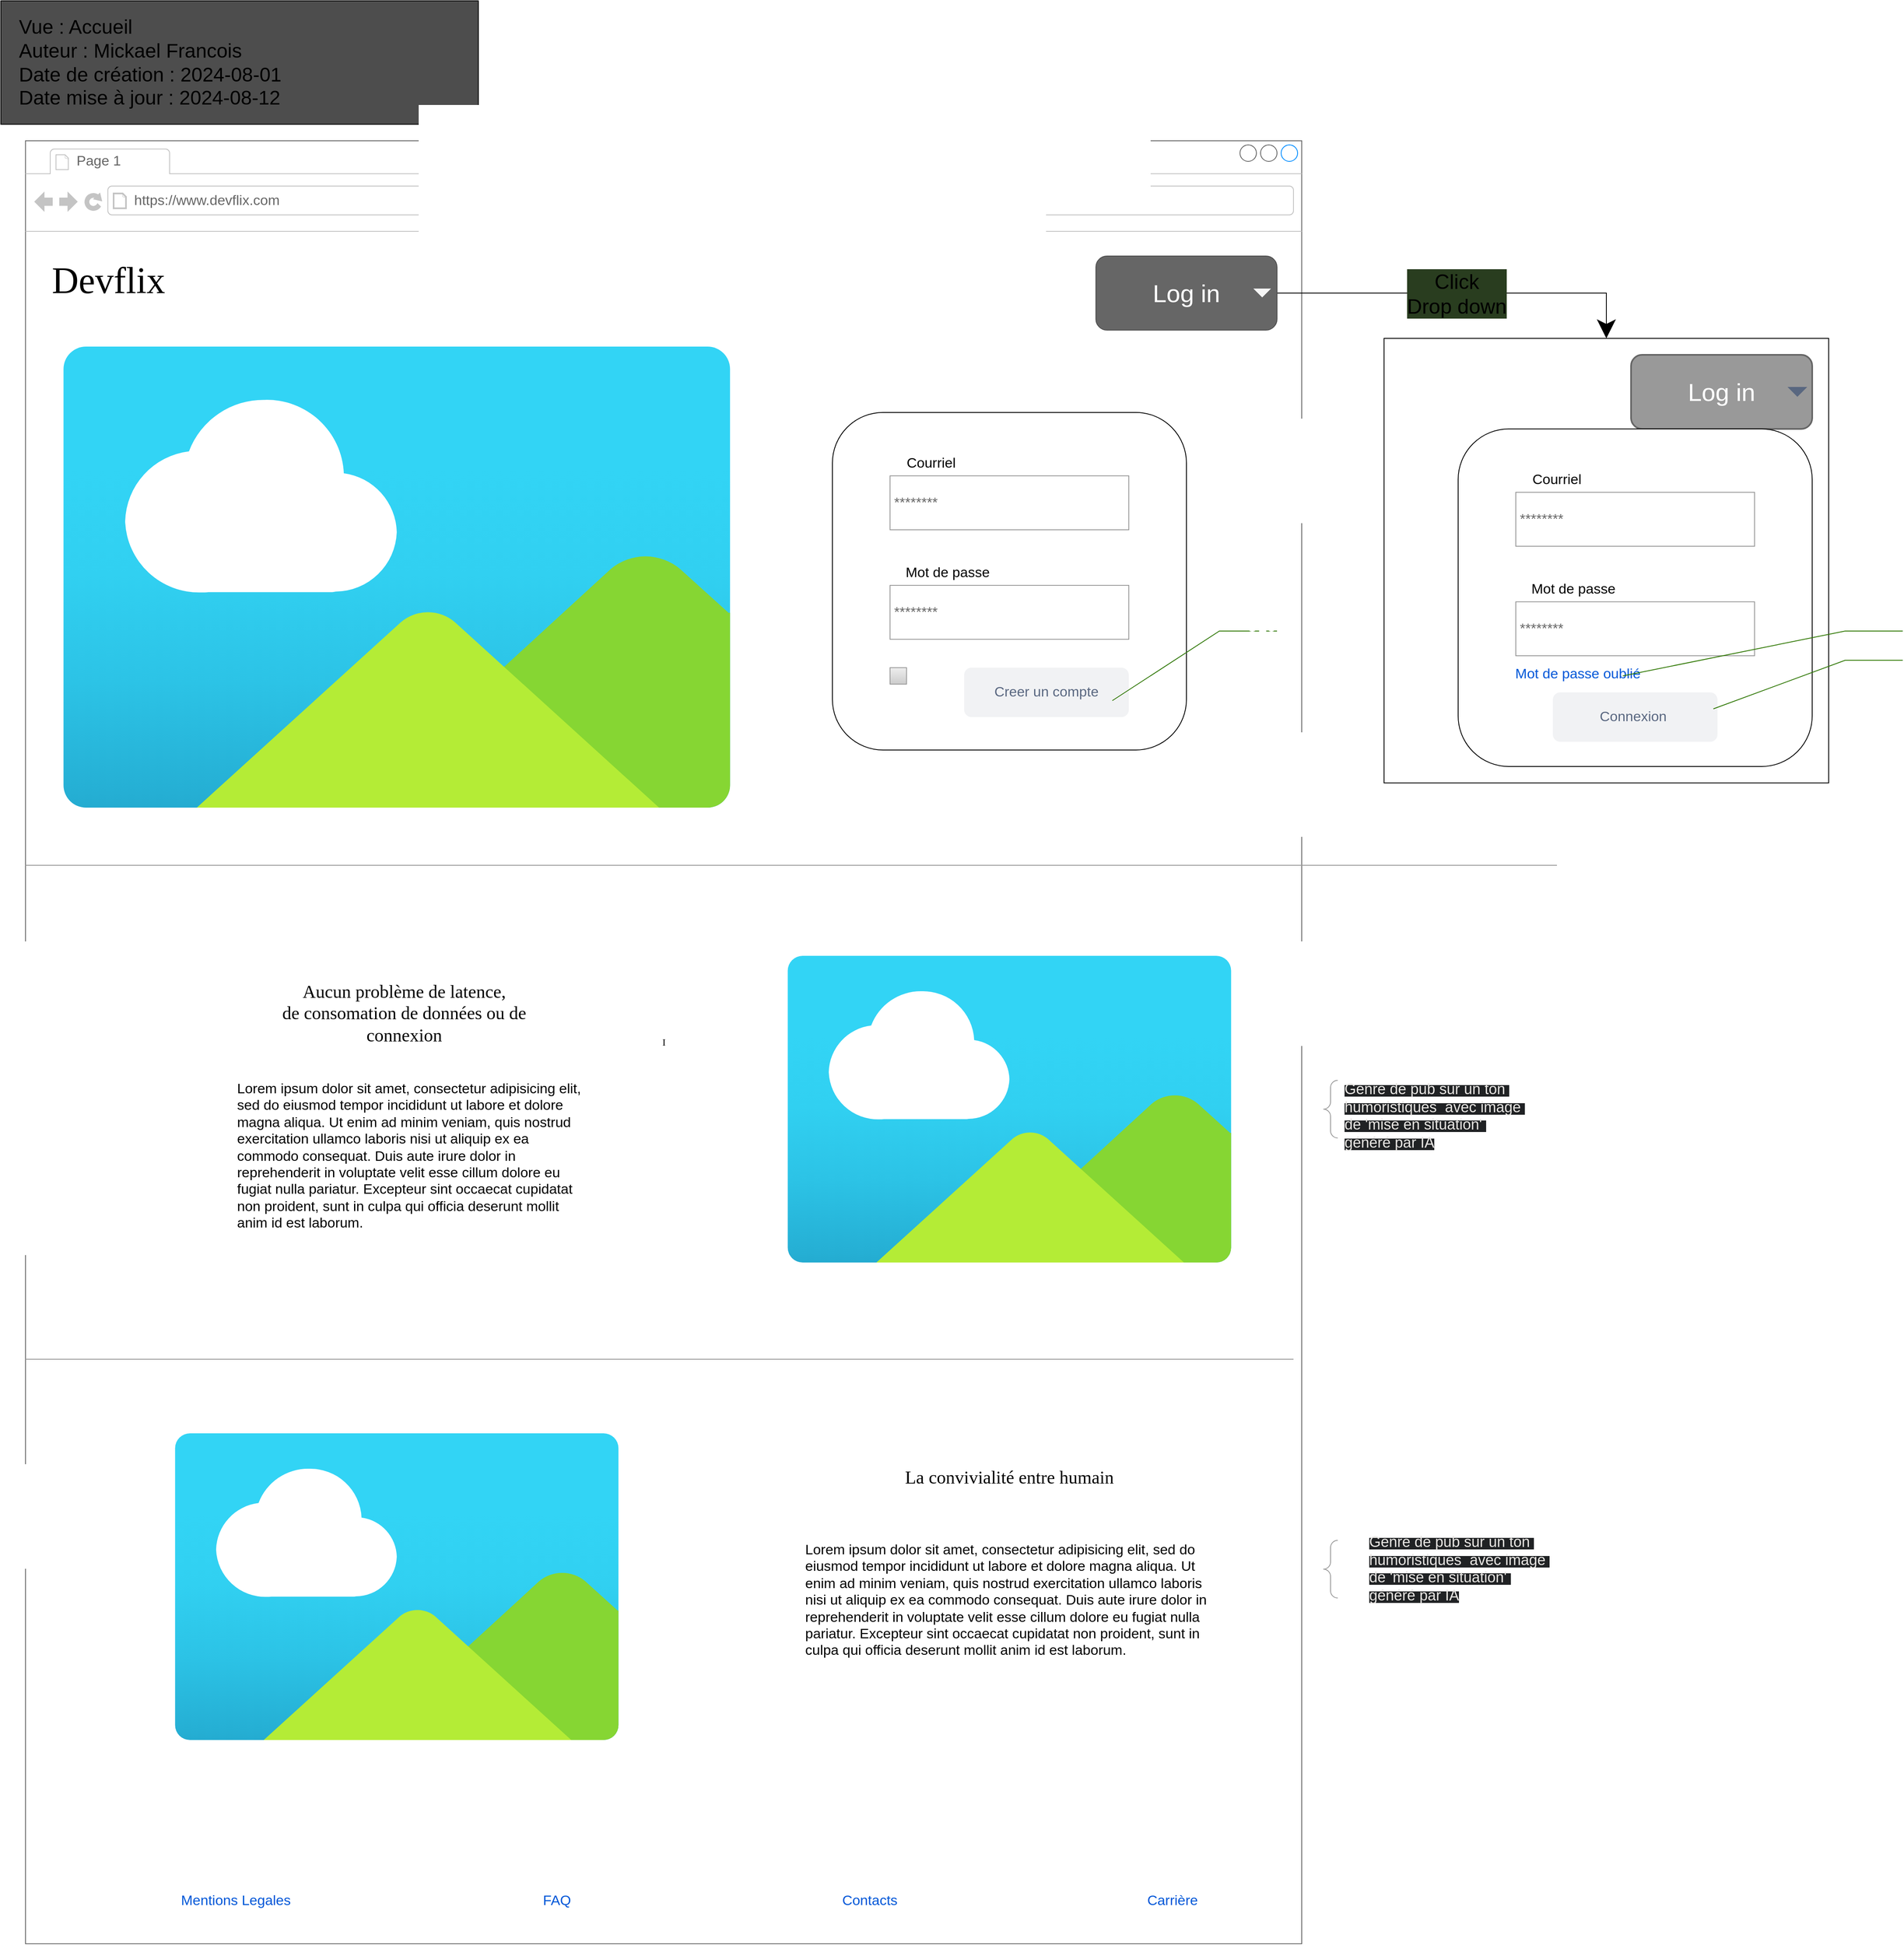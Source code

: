 <mxfile version="24.7.5">
  <diagram name="Page-1" id="2cc2dc42-3aac-f2a9-1cec-7a8b7cbee084">
    <mxGraphModel dx="3585" dy="2990" grid="1" gridSize="10" guides="1" tooltips="1" connect="1" arrows="1" fold="1" page="1" pageScale="1" pageWidth="1600" pageHeight="900" background="none" math="0" shadow="0">
      <root>
        <mxCell id="0" />
        <mxCell id="1" parent="0" />
        <mxCell id="7026571954dc6520-1" value="I" style="strokeWidth=1;shadow=0;dashed=0;align=center;html=1;shape=mxgraph.mockup.containers.browserWindow;rSize=0;strokeColor=#666666;mainText=,;recursiveResize=0;rounded=0;labelBackgroundColor=none;fontFamily=Verdana;fontSize=12;movable=1;resizable=1;rotatable=1;deletable=1;editable=1;locked=0;connectable=1;container=0;" parent="1" vertex="1">
          <mxGeometry x="30" y="20" width="1550" height="2190" as="geometry" />
        </mxCell>
        <mxCell id="7026571954dc6520-2" value="Page 1" style="strokeWidth=1;shadow=0;dashed=0;align=center;html=1;shape=mxgraph.mockup.containers.anchor;fontSize=17;fontColor=#666666;align=left;" parent="1" vertex="1">
          <mxGeometry x="90" y="32" width="110" height="26" as="geometry" />
        </mxCell>
        <mxCell id="7026571954dc6520-3" value="https://www.devflix.com" style="strokeWidth=1;shadow=0;dashed=0;align=center;html=1;shape=mxgraph.mockup.containers.anchor;rSize=0;fontSize=17;fontColor=#666666;align=left;" parent="1" vertex="1">
          <mxGeometry x="160" y="80" width="250" height="26" as="geometry" />
        </mxCell>
        <mxCell id="7026571954dc6520-4" value="Devflix" style="text;html=1;points=[];align=left;verticalAlign=top;spacingTop=-4;fontSize=45;fontFamily=Verdana" parent="1" vertex="1">
          <mxGeometry x="60" y="160" width="340" height="50" as="geometry" />
        </mxCell>
        <mxCell id="mZABf-t50v4USLrtNJaO-2" value="" style="image;aspect=fixed;html=1;points=[];align=center;fontSize=12;image=img/lib/azure2/general/Image.svg;" parent="1" vertex="1">
          <mxGeometry x="73.63" y="270" width="814.55" height="560" as="geometry" />
        </mxCell>
        <mxCell id="mZABf-t50v4USLrtNJaO-6" value="" style="rounded=1;whiteSpace=wrap;html=1;" parent="1" vertex="1">
          <mxGeometry x="1010" y="350" width="430" height="410" as="geometry" />
        </mxCell>
        <mxCell id="mZABf-t50v4USLrtNJaO-7" value="********" style="strokeWidth=1;shadow=0;dashed=0;align=center;html=1;shape=mxgraph.mockup.forms.pwField;strokeColor=#999999;mainText=;align=left;fontColor=#666666;fontSize=17;spacingLeft=3;" parent="1" vertex="1">
          <mxGeometry x="1080" y="560" width="290" height="65.5" as="geometry" />
        </mxCell>
        <mxCell id="mZABf-t50v4USLrtNJaO-10" value="&lt;div&gt;&lt;br&gt;&lt;/div&gt;&lt;div&gt;&lt;br&gt;&lt;/div&gt;" style="strokeWidth=1;shadow=0;dashed=0;align=center;html=1;shape=mxgraph.mockup.forms.rrect;rSize=0;fillColor=#eeeeee;strokeColor=#999999;gradientColor=#cccccc;align=left;spacingLeft=4;fontSize=17;fontColor=#666666;labelPosition=right;" parent="1" vertex="1">
          <mxGeometry x="1080" y="660" width="20" height="20" as="geometry" />
        </mxCell>
        <mxCell id="mZABf-t50v4USLrtNJaO-54" value="Mentions Legales" style="fillColor=none;strokeColor=none;html=1;fontColor=#0057D8;align=center;verticalAlign=middle;fontStyle=0;fontSize=17;" parent="1" vertex="1">
          <mxGeometry x="160" y="2120" width="250" height="75" as="geometry" />
        </mxCell>
        <mxCell id="mZABf-t50v4USLrtNJaO-57" value="FAQ" style="fillColor=none;strokeColor=none;html=1;fontColor=#0057D8;align=center;verticalAlign=middle;fontStyle=0;fontSize=17;fontFamily=Helvetica;" parent="1" vertex="1">
          <mxGeometry x="550" y="2120" width="250" height="75" as="geometry" />
        </mxCell>
        <mxCell id="mZABf-t50v4USLrtNJaO-56" value="Contacts" style="fillColor=none;strokeColor=none;html=1;fontColor=#0057D8;align=center;verticalAlign=middle;fontStyle=0;fontSize=17;fontFamily=Helvetica;" parent="1" vertex="1">
          <mxGeometry x="930" y="2120" width="250" height="75" as="geometry" />
        </mxCell>
        <mxCell id="mZABf-t50v4USLrtNJaO-55" value="Carrière&amp;nbsp;" style="fillColor=none;strokeColor=none;html=1;fontColor=#0057D8;align=center;verticalAlign=middle;fontStyle=0;fontSize=17;fontFamily=Helvetica;" parent="1" vertex="1">
          <mxGeometry x="1300" y="2120" width="250" height="75" as="geometry" />
        </mxCell>
        <mxCell id="7026571954dc6520-21" value="" style="verticalLabelPosition=bottom;shadow=0;dashed=0;align=center;html=1;verticalAlign=top;strokeWidth=1;shape=mxgraph.mockup.markup.line;strokeColor=#999999;rounded=0;labelBackgroundColor=none;fillColor=#ffffff;fontFamily=Verdana;fontSize=12;fontColor=#000000;" parent="1" vertex="1">
          <mxGeometry x="30" y="890" width="1860" height="20" as="geometry" />
        </mxCell>
        <mxCell id="7026571954dc6520-31" value="Aucun problème de latence,&#xa;de consomation de données ou de connexion " style="text;points=[];align=center;verticalAlign=top;spacingTop=-4;fontSize=22;fontFamily=Verdana;spacing=0;whiteSpace=wrap;" parent="1" vertex="1">
          <mxGeometry x="300" y="1040" width="380" height="70" as="geometry" />
        </mxCell>
        <mxCell id="7026571954dc6520-36" value="Lorem ipsum dolor sit amet, consectetur adipisicing elit, sed do eiusmod tempor incididunt ut labore et dolore magna aliqua. Ut enim ad minim veniam, quis nostrud exercitation ullamco laboris nisi ut aliquip ex ea commodo consequat. Duis aute irure dolor in reprehenderit in voluptate velit esse cillum dolore eu fugiat nulla pariatur. Excepteur sint occaecat cupidatat non proident, sunt in culpa qui officia deserunt mollit anim id est laborum." style="text;spacingTop=-5;whiteSpace=wrap;html=1;align=left;fontSize=17;fontFamily=Helvetica;fillColor=none;strokeColor=none;rounded=0;shadow=1;labelBackgroundColor=none;" parent="1" vertex="1">
          <mxGeometry x="285" y="1160" width="420" height="216.88" as="geometry" />
        </mxCell>
        <mxCell id="mZABf-t50v4USLrtNJaO-11" value="" style="image;aspect=fixed;html=1;points=[];align=center;fontSize=12;image=img/lib/azure2/general/Image.svg;" parent="1" vertex="1">
          <mxGeometry x="954.09" y="1010" width="541.82" height="372.5" as="geometry" />
        </mxCell>
        <mxCell id="mZABf-t50v4USLrtNJaO-29" value="&lt;font style=&quot;font-size: 17px;&quot;&gt;Lorem ipsum dolor sit amet, consectetur adipisicing elit, sed do eiusmod tempor incididunt ut labore et dolore magna aliqua. Ut enim ad minim veniam, quis nostrud exercitation ullamco laboris nisi ut aliquip ex ea commodo consequat. Duis aute irure dolor in reprehenderit in voluptate velit esse cillum dolore eu fugiat nulla pariatur. Excepteur sint occaecat cupidatat non proident, sunt in culpa qui officia deserunt mollit anim id est laborum.&lt;/font&gt;" style="text;spacingTop=-5;whiteSpace=wrap;html=1;align=left;fontSize=12;fontFamily=Helvetica;fillColor=none;strokeColor=none;rounded=0;shadow=1;labelBackgroundColor=none;movable=1;resizable=1;rotatable=1;deletable=1;editable=1;locked=0;connectable=1;" parent="1" vertex="1">
          <mxGeometry x="975" y="1720" width="500" height="150" as="geometry" />
        </mxCell>
        <mxCell id="mZABf-t50v4USLrtNJaO-12" value="La convivialité entre humain" style="text;points=[];align=center;verticalAlign=top;spacingTop=-4;fontSize=22;fontFamily=Verdana;spacing=0;whiteSpace=wrap;movable=1;resizable=1;rotatable=1;deletable=1;editable=1;locked=0;connectable=1;" parent="1" vertex="1">
          <mxGeometry x="1035" y="1630" width="380" height="30" as="geometry" />
        </mxCell>
        <mxCell id="mZABf-t50v4USLrtNJaO-13" value="" style="verticalLabelPosition=bottom;shadow=0;dashed=0;align=center;html=1;verticalAlign=top;strokeWidth=1;shape=mxgraph.mockup.markup.line;strokeColor=#999999;rounded=0;labelBackgroundColor=none;fillColor=#ffffff;fontFamily=Verdana;fontSize=12;fontColor=#000000;" parent="1" vertex="1">
          <mxGeometry x="30" y="1490" width="1540" height="20" as="geometry" />
        </mxCell>
        <mxCell id="mZABf-t50v4USLrtNJaO-60" value="" style="labelPosition=right;align=left;strokeWidth=1;shape=mxgraph.mockup.markup.curlyBrace;html=1;shadow=0;dashed=0;strokeColor=#999999;direction=north;" parent="1" vertex="1">
          <mxGeometry x="1570" y="1161.25" width="90" height="70" as="geometry" />
        </mxCell>
        <mxCell id="mZABf-t50v4USLrtNJaO-63" value="" style="labelPosition=right;align=left;strokeWidth=1;shape=mxgraph.mockup.markup.curlyBrace;html=1;shadow=0;dashed=0;strokeColor=#999999;direction=north;" parent="1" vertex="1">
          <mxGeometry x="1570" y="1720" width="90" height="70" as="geometry" />
        </mxCell>
        <mxCell id="mZABf-t50v4USLrtNJaO-64" value="&lt;span style=&quot;color: rgb(232, 230, 227); font-family: Helvetica, Arial, sans-serif; font-variant-ligatures: none; text-align: center; white-space-collapse: preserve; background-color: rgb(32, 34, 36);&quot;&gt;&lt;font style=&quot;font-size: 18px;&quot;&gt;Genre de pub sur un ton humoristiques  avec image de &#39;mise en situation&#39; généré par IA&lt;/font&gt;&lt;/span&gt;" style="text;spacingTop=-5;whiteSpace=wrap;html=1;align=left;fontSize=12;fontFamily=Helvetica;fillColor=none;strokeColor=none;" parent="1" vertex="1">
          <mxGeometry x="1660" y="1710" width="220" height="120" as="geometry" />
        </mxCell>
        <mxCell id="mP5MzitKxmBqZkLiQn9z-2" value="********" style="strokeWidth=1;shadow=0;dashed=0;align=center;html=1;shape=mxgraph.mockup.forms.pwField;strokeColor=#999999;mainText=;align=left;fontColor=#666666;fontSize=17;spacingLeft=3;" parent="1" vertex="1">
          <mxGeometry x="1080" y="427" width="290" height="65.5" as="geometry" />
        </mxCell>
        <mxCell id="mP5MzitKxmBqZkLiQn9z-3" value="" style="image;aspect=fixed;html=1;points=[];align=center;fontSize=12;image=img/lib/azure2/general/Image.svg;" parent="1" vertex="1">
          <mxGeometry x="210.0" y="1590" width="541.82" height="372.5" as="geometry" />
        </mxCell>
        <mxCell id="mP5MzitKxmBqZkLiQn9z-4" value="&lt;span style=&quot;color: rgb(232, 230, 227); font-family: Helvetica, Arial, sans-serif; font-variant-ligatures: none; text-align: center; white-space-collapse: preserve; background-color: rgb(32, 34, 36);&quot;&gt;&lt;font style=&quot;font-size: 18px;&quot;&gt;Genre de pub sur un ton humoristiques  avec image de &#39;mise en situation&#39; généré par IA&lt;/font&gt;&lt;/span&gt;" style="text;spacingTop=-5;whiteSpace=wrap;html=1;align=left;fontSize=12;fontFamily=Helvetica;fillColor=none;strokeColor=none;" parent="1" vertex="1">
          <mxGeometry x="1630" y="1160" width="220" height="120" as="geometry" />
        </mxCell>
        <mxCell id="mP5MzitKxmBqZkLiQn9z-6" value="Creer un compte" style="rounded=1;fillColor=#F1F2F4;strokeColor=none;html=1;whiteSpace=wrap;fontColor=#596780;align=center;verticalAlign=middle;fontStyle=0;fontSize=17;sketch=0;fontFamily=Helvetica;" parent="1" vertex="1">
          <mxGeometry x="1170" y="660" width="200" height="60" as="geometry" />
        </mxCell>
        <mxCell id="mP5MzitKxmBqZkLiQn9z-9" value="Courriel" style="text;html=1;align=center;verticalAlign=middle;whiteSpace=wrap;rounded=0;fontFamily=Helvetica;fontSize=17;fontStyle=0;" parent="1" vertex="1">
          <mxGeometry x="1080" y="397" width="100" height="30" as="geometry" />
        </mxCell>
        <mxCell id="mP5MzitKxmBqZkLiQn9z-10" value="Mot de passe" style="text;html=1;align=center;verticalAlign=middle;whiteSpace=wrap;rounded=0;fontFamily=Helvetica;fontSize=17;fontStyle=0;" parent="1" vertex="1">
          <mxGeometry x="1080" y="530" width="140" height="30" as="geometry" />
        </mxCell>
        <mxCell id="mP5MzitKxmBqZkLiQn9z-15" value="" style="rounded=0;whiteSpace=wrap;html=1;align=center;verticalAlign=middle;fontFamily=Helvetica;fontSize=17;fontColor=#0057D8;fontStyle=0;fillColor=none;" parent="1" vertex="1">
          <mxGeometry x="1680" y="260" width="540" height="540" as="geometry" />
        </mxCell>
        <mxCell id="mP5MzitKxmBqZkLiQn9z-18" value="Log in" style="rounded=1;html=1;shadow=0;dashed=0;whiteSpace=wrap;fontSize=30;fillColor=#999999;align=center;strokeColor=#666666;fontColor=#ffffff;strokeWidth=2;verticalAlign=middle;fontFamily=Helvetica;fontStyle=0;" parent="1" vertex="1">
          <mxGeometry x="1980" y="280" width="220" height="90" as="geometry" />
        </mxCell>
        <mxCell id="mP5MzitKxmBqZkLiQn9z-19" value="" style="shape=triangle;direction=south;fillColor=#596780;strokeColor=none;html=1;sketch=0;align=center;verticalAlign=middle;fontFamily=Helvetica;fontSize=17;fontColor=#0057D8;fontStyle=0;" parent="1" vertex="1">
          <mxGeometry x="2170" y="319" width="24" height="12" as="geometry" />
        </mxCell>
        <mxCell id="mP5MzitKxmBqZkLiQn9z-25" style="edgeStyle=orthogonalEdgeStyle;rounded=0;orthogonalLoop=1;jettySize=auto;html=1;exitX=1;exitY=0.5;exitDx=0;exitDy=0;entryX=0.5;entryY=0;entryDx=0;entryDy=0;fontFamily=Helvetica;fontSize=17;fontColor=#0057D8;fontStyle=0;endSize=20;" parent="1" source="mP5MzitKxmBqZkLiQn9z-21" target="mP5MzitKxmBqZkLiQn9z-15" edge="1">
          <mxGeometry relative="1" as="geometry" />
        </mxCell>
        <mxCell id="mP5MzitKxmBqZkLiQn9z-26" value="Click&lt;div style=&quot;font-size: 25px;&quot;&gt;Drop down&lt;/div&gt;" style="edgeLabel;html=1;align=center;verticalAlign=middle;resizable=0;points=[];fontFamily=Helvetica;fontSize=25;fontColor=default;fontStyle=0;fillColor=none;labelBackgroundColor=#293d1f;" parent="mP5MzitKxmBqZkLiQn9z-25" vertex="1" connectable="0">
          <mxGeometry x="-0.045" relative="1" as="geometry">
            <mxPoint as="offset" />
          </mxGeometry>
        </mxCell>
        <mxCell id="mP5MzitKxmBqZkLiQn9z-21" value="Log in" style="rounded=1;html=1;shadow=0;dashed=0;whiteSpace=wrap;fontSize=30;fillColor=#666666;align=center;strokeColor=#4D4D4D;fontColor=#ffffff;verticalAlign=middle;fontFamily=Helvetica;fontStyle=0;" parent="1" vertex="1">
          <mxGeometry x="1330" y="160" width="220" height="90" as="geometry" />
        </mxCell>
        <mxCell id="mP5MzitKxmBqZkLiQn9z-24" value="" style="shape=triangle;direction=south;fillColor=#f5f5f5;strokeColor=#666666;html=1;sketch=0;align=center;verticalAlign=middle;fontFamily=Helvetica;fontSize=17;fontColor=#333333;fontStyle=0;" parent="1" vertex="1">
          <mxGeometry x="1520" y="199" width="24" height="12" as="geometry" />
        </mxCell>
        <mxCell id="mP5MzitKxmBqZkLiQn9z-29" value="" style="rounded=1;whiteSpace=wrap;html=1;" parent="1" vertex="1">
          <mxGeometry x="1770" y="370" width="430" height="410" as="geometry" />
        </mxCell>
        <mxCell id="mP5MzitKxmBqZkLiQn9z-30" value="********" style="strokeWidth=1;shadow=0;dashed=0;align=center;html=1;shape=mxgraph.mockup.forms.pwField;strokeColor=#999999;mainText=;align=left;fontColor=#666666;fontSize=17;spacingLeft=3;" parent="1" vertex="1">
          <mxGeometry x="1840" y="580" width="290" height="65.5" as="geometry" />
        </mxCell>
        <mxCell id="mP5MzitKxmBqZkLiQn9z-33" value="********" style="strokeWidth=1;shadow=0;dashed=0;align=center;html=1;shape=mxgraph.mockup.forms.pwField;strokeColor=#999999;mainText=;align=left;fontColor=#666666;fontSize=17;spacingLeft=3;" parent="1" vertex="1">
          <mxGeometry x="1840" y="447" width="290" height="65.5" as="geometry" />
        </mxCell>
        <mxCell id="mP5MzitKxmBqZkLiQn9z-34" value="Connexion&amp;nbsp;" style="rounded=1;fillColor=#F1F2F4;strokeColor=none;html=1;whiteSpace=wrap;fontColor=#596780;align=center;verticalAlign=middle;fontStyle=0;fontSize=17;sketch=0;fontFamily=Helvetica;" parent="1" vertex="1">
          <mxGeometry x="1885" y="690" width="200" height="60" as="geometry" />
        </mxCell>
        <mxCell id="mP5MzitKxmBqZkLiQn9z-35" value="Courriel" style="text;html=1;align=center;verticalAlign=middle;whiteSpace=wrap;rounded=0;fontFamily=Helvetica;fontSize=17;fontStyle=0;" parent="1" vertex="1">
          <mxGeometry x="1840" y="417" width="100" height="30" as="geometry" />
        </mxCell>
        <mxCell id="mP5MzitKxmBqZkLiQn9z-36" value="Mot de passe" style="text;html=1;align=center;verticalAlign=middle;whiteSpace=wrap;rounded=0;fontFamily=Helvetica;fontSize=17;fontStyle=0;" parent="1" vertex="1">
          <mxGeometry x="1840" y="550" width="140" height="30" as="geometry" />
        </mxCell>
        <mxCell id="mZABf-t50v4USLrtNJaO-58" value="C14" style="strokeWidth=1;shadow=0;dashed=0;align=center;html=1;shape=mxgraph.mockup.text.callout;linkText=;textSize=17;textColor=#666666;callDir=NE;callStyle=line;fontSize=17;fontColor=#ffffff;align=right;verticalAlign=top;strokeColor=#2D7600;fillColor=#60a917;" parent="1" vertex="1">
          <mxGeometry x="2080" y="625.5" width="230" height="84.5" as="geometry" />
        </mxCell>
        <mxCell id="mZABf-t50v4USLrtNJaO-59" value="C15&lt;div style=&quot;font-size: 20px;&quot;&gt;&lt;br style=&quot;font-size: 20px;&quot;&gt;&lt;/div&gt;" style="strokeWidth=1;shadow=0;dashed=0;align=center;html=1;shape=mxgraph.mockup.text.callout;linkText=;textSize=17;textColor=#666666;callDir=NE;callStyle=line;fontSize=20;fontColor=#ffffff;align=right;verticalAlign=top;strokeColor=#2D7600;fillStyle=auto;fillColor=#60a917;" parent="1" vertex="1">
          <mxGeometry x="1350" y="590" width="200" height="110" as="geometry" />
        </mxCell>
        <mxCell id="mP5MzitKxmBqZkLiQn9z-37" value="Mot de passe oublié" style="fillColor=none;strokeColor=none;html=1;fontColor=#0057D8;align=center;verticalAlign=middle;fontStyle=0;fontSize=17;" parent="1" vertex="1">
          <mxGeometry x="1790" y="652.75" width="250" height="30" as="geometry" />
        </mxCell>
        <mxCell id="mP5MzitKxmBqZkLiQn9z-38" value="C16" style="strokeWidth=1;shadow=0;dashed=0;align=center;html=1;shape=mxgraph.mockup.text.callout;linkText=;textSize=17;textColor=#666666;callDir=NE;callStyle=line;fontSize=17;fontColor=#ffffff;align=right;verticalAlign=top;strokeColor=#2D7600;fillColor=#60a917;" parent="1" vertex="1">
          <mxGeometry x="1970" y="590" width="340" height="80" as="geometry" />
        </mxCell>
        <mxCell id="uDYuNsYIodTFdFQBHrxR-16" value="&lt;font style=&quot;font-size: 24px;&quot;&gt;&amp;nbsp; &amp;nbsp;Vue : Accueil&lt;br&gt;&amp;nbsp; &amp;nbsp;Auteur : Mickael Francois&lt;br&gt;&amp;nbsp; &amp;nbsp;Date de création : 2024-08-01&lt;br&gt;&amp;nbsp; &amp;nbsp;Date mise à jour : 2024-08-12&lt;/font&gt;" style="rounded=0;whiteSpace=wrap;html=1;align=left;fillColor=#4D4D4D;strokeColor=#000000;" vertex="1" parent="1">
          <mxGeometry y="-150" width="580" height="150" as="geometry" />
        </mxCell>
      </root>
    </mxGraphModel>
  </diagram>
</mxfile>
